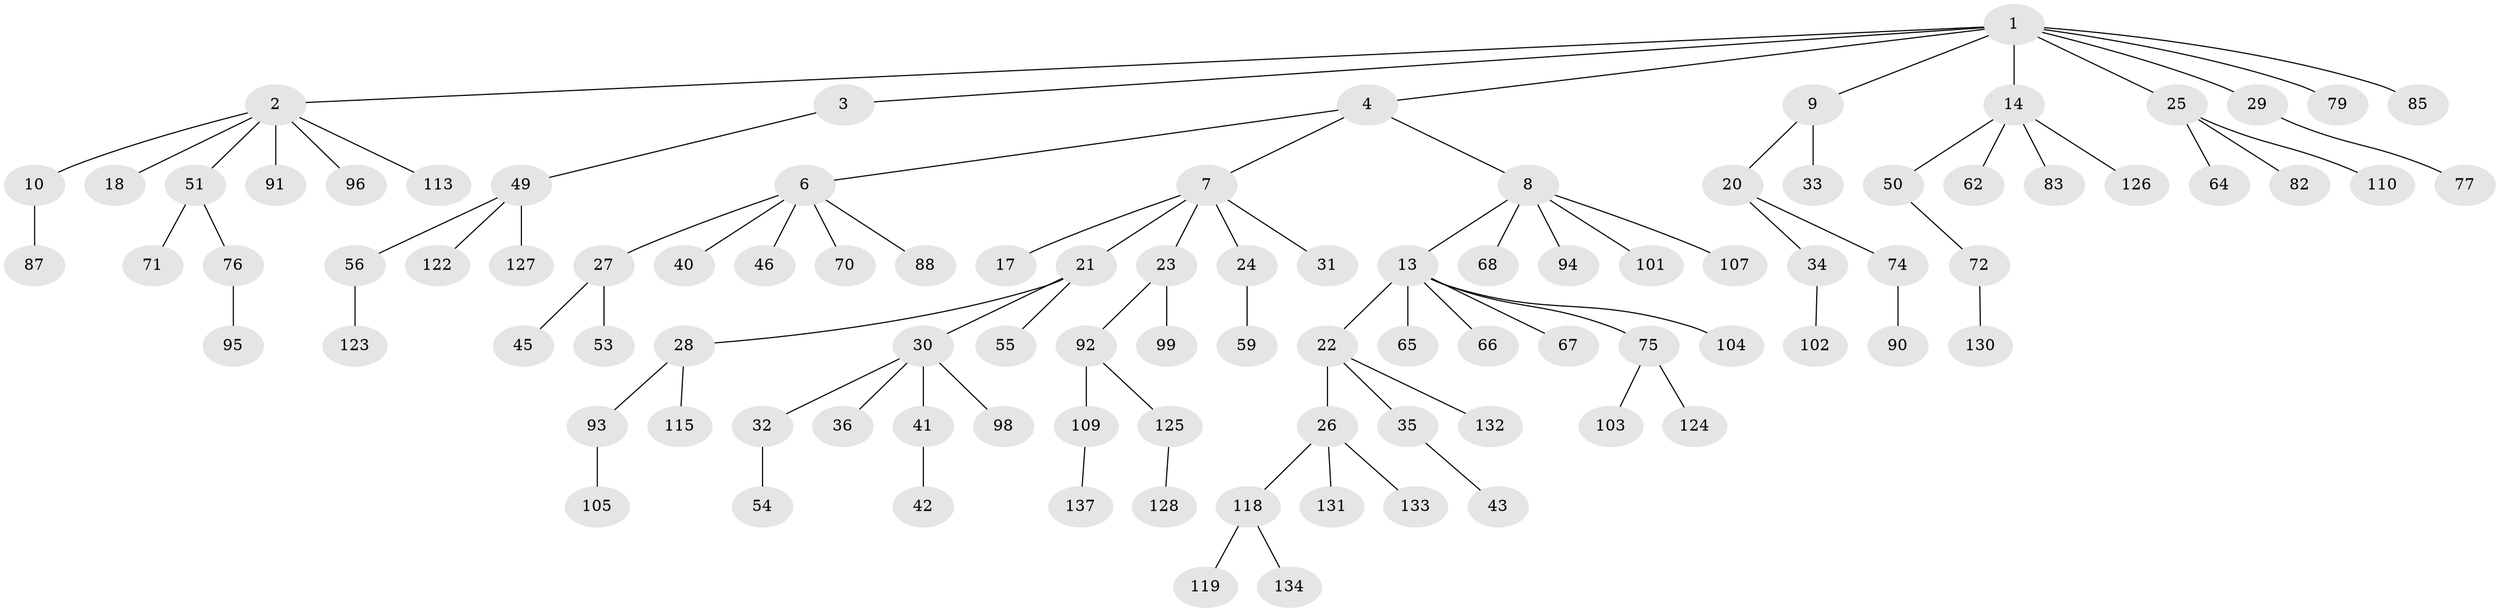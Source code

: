 // Generated by graph-tools (version 1.1) at 2025/52/02/27/25 19:52:13]
// undirected, 97 vertices, 96 edges
graph export_dot {
graph [start="1"]
  node [color=gray90,style=filled];
  1 [super="+5"];
  2 [super="+15"];
  3 [super="+108"];
  4 [super="+111"];
  6 [super="+19"];
  7 [super="+12"];
  8 [super="+11"];
  9 [super="+48"];
  10;
  13 [super="+16"];
  14 [super="+39"];
  17;
  18;
  20 [super="+61"];
  21 [super="+121"];
  22 [super="+60"];
  23 [super="+78"];
  24 [super="+58"];
  25 [super="+44"];
  26 [super="+69"];
  27 [super="+37"];
  28 [super="+38"];
  29;
  30 [super="+136"];
  31 [super="+86"];
  32;
  33;
  34 [super="+120"];
  35 [super="+97"];
  36 [super="+63"];
  40;
  41 [super="+84"];
  42;
  43 [super="+52"];
  45;
  46 [super="+47"];
  49 [super="+81"];
  50 [super="+73"];
  51 [super="+57"];
  53;
  54 [super="+114"];
  55;
  56 [super="+100"];
  59;
  62;
  64;
  65;
  66;
  67;
  68 [super="+129"];
  70;
  71;
  72 [super="+80"];
  74;
  75 [super="+89"];
  76;
  77;
  79;
  82;
  83;
  85;
  87 [super="+117"];
  88;
  90;
  91;
  92 [super="+106"];
  93;
  94;
  95 [super="+116"];
  96 [super="+135"];
  98;
  99;
  101;
  102;
  103;
  104;
  105;
  107;
  109 [super="+112"];
  110;
  113;
  115;
  118;
  119;
  122;
  123;
  124;
  125;
  126;
  127;
  128;
  130;
  131;
  132;
  133;
  134;
  137;
  1 -- 2;
  1 -- 3;
  1 -- 4;
  1 -- 29;
  1 -- 85;
  1 -- 25;
  1 -- 9;
  1 -- 14;
  1 -- 79;
  2 -- 10;
  2 -- 113;
  2 -- 96;
  2 -- 18;
  2 -- 51;
  2 -- 91;
  3 -- 49;
  4 -- 6;
  4 -- 7;
  4 -- 8;
  6 -- 46;
  6 -- 88;
  6 -- 40;
  6 -- 70;
  6 -- 27;
  7 -- 21;
  7 -- 24;
  7 -- 31;
  7 -- 17;
  7 -- 23;
  8 -- 13;
  8 -- 94;
  8 -- 107;
  8 -- 68;
  8 -- 101;
  9 -- 20;
  9 -- 33;
  10 -- 87;
  13 -- 65;
  13 -- 75;
  13 -- 66;
  13 -- 67;
  13 -- 22;
  13 -- 104;
  14 -- 83;
  14 -- 126;
  14 -- 62;
  14 -- 50;
  20 -- 34;
  20 -- 74;
  21 -- 28;
  21 -- 30;
  21 -- 55;
  22 -- 26;
  22 -- 35;
  22 -- 132;
  23 -- 92;
  23 -- 99;
  24 -- 59;
  25 -- 82;
  25 -- 64;
  25 -- 110;
  26 -- 131;
  26 -- 133;
  26 -- 118;
  27 -- 45;
  27 -- 53;
  28 -- 93;
  28 -- 115;
  29 -- 77;
  30 -- 32;
  30 -- 36;
  30 -- 41;
  30 -- 98;
  32 -- 54;
  34 -- 102;
  35 -- 43;
  41 -- 42;
  49 -- 56;
  49 -- 122;
  49 -- 127;
  50 -- 72;
  51 -- 76;
  51 -- 71;
  56 -- 123;
  72 -- 130;
  74 -- 90;
  75 -- 103;
  75 -- 124;
  76 -- 95;
  92 -- 109;
  92 -- 125;
  93 -- 105;
  109 -- 137;
  118 -- 119;
  118 -- 134;
  125 -- 128;
}
